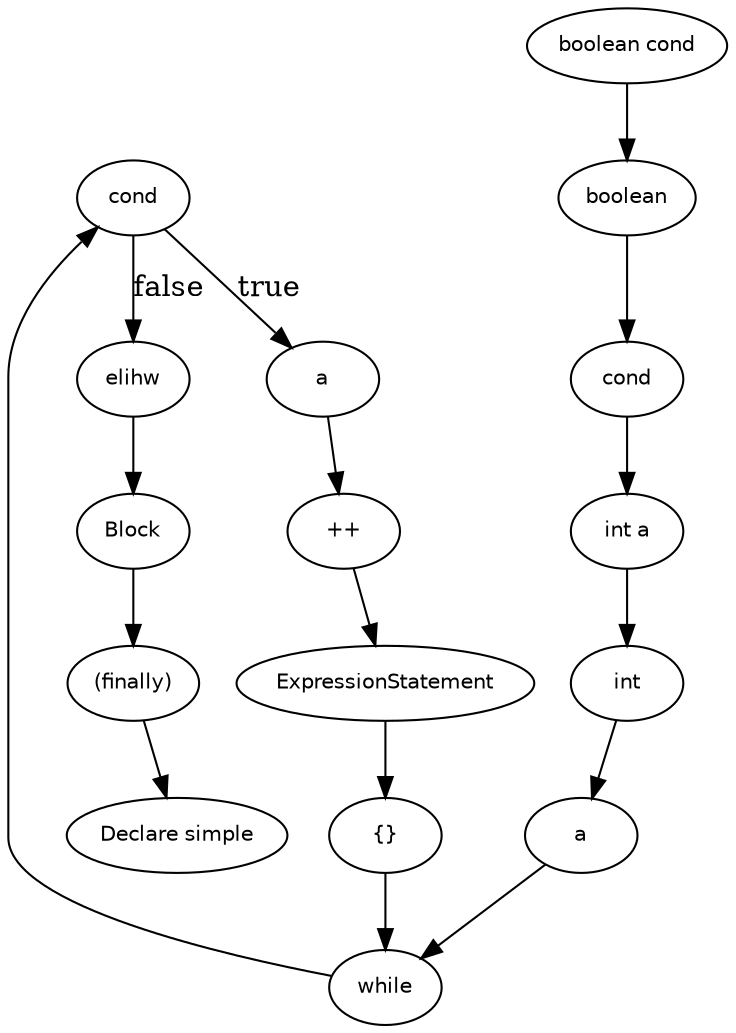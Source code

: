 digraph simple {
  9 [
    label = elihw,
    fontname = Helvetica,
    fontsize = 10
  ];
  8 [
    label = while,
    fontname = Helvetica,
    fontsize = 10
  ];
  7 [
    label = a,
    fontname = Helvetica,
    fontsize = 10
  ];
  15 [
    label = Block,
    fontname = Helvetica,
    fontsize = 10
  ];
  6 [
    label = int,
    fontname = Helvetica,
    fontsize = 10
  ];
  14 [
    label = a,
    fontname = Helvetica,
    fontsize = 10
  ];
  5 [
    label = "int a",
    fontname = Helvetica,
    fontsize = 10
  ];
  13 [
    label = "++",
    fontname = Helvetica,
    fontsize = 10
  ];
  4 [
    label = cond,
    fontname = Helvetica,
    fontsize = 10
  ];
  12 [
    label = ExpressionStatement,
    fontname = Helvetica,
    fontsize = 10
  ];
  3 [
    label = boolean,
    fontname = Helvetica,
    fontsize = 10
  ];
  11 [
    label = "{}",
    fontname = Helvetica,
    fontsize = 10
  ];
  2 [
    label = "boolean cond",
    fontname = Helvetica,
    fontsize = 10
  ];
  1 [
    label = "(finally)",
    fontname = Helvetica,
    fontsize = 10
  ];
  10 [
    label = cond,
    fontname = Helvetica,
    fontsize = 10
  ];
  0 [
    label = "Declare simple",
    fontname = Helvetica,
    fontsize = 10
  ];
  7 -> 8 [
    label = ""
  ];
  4 -> 5 [
    label = ""
  ];
  1 -> 0 [
    label = ""
  ];
  10 -> 9 [
    label = false
  ];
  13 -> 12 [
    label = ""
  ];
  8 -> 10 [
    label = ""
  ];
  15 -> 1 [
    label = ""
  ];
  11 -> 8 [
    label = ""
  ];
  6 -> 7 [
    label = ""
  ];
  3 -> 4 [
    label = ""
  ];
  5 -> 6 [
    label = ""
  ];
  14 -> 13 [
    label = ""
  ];
  2 -> 3 [
    label = ""
  ];
  9 -> 15 [
    label = ""
  ];
  12 -> 11 [
    label = ""
  ];
  10 -> 14 [
    label = true
  ];
}

